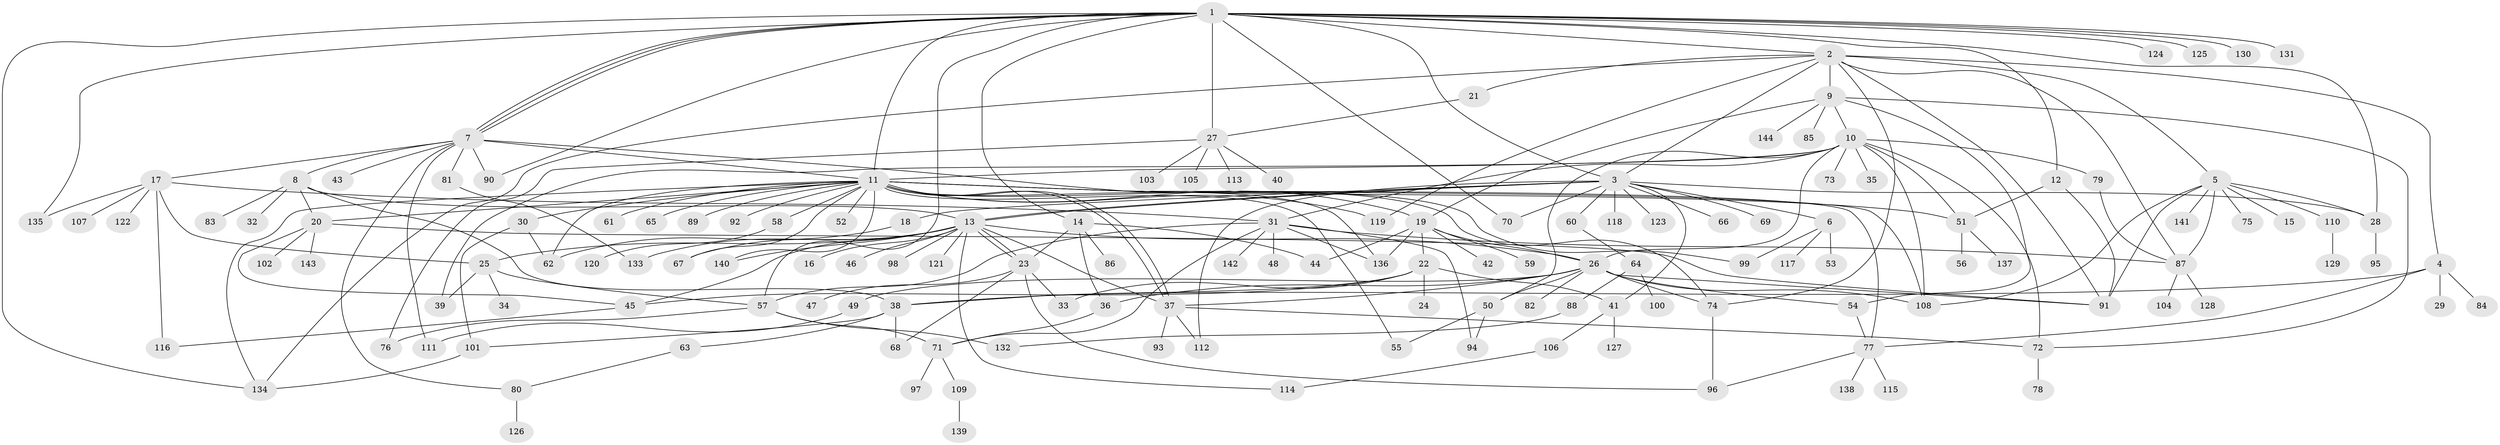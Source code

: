 // coarse degree distribution, {1: 0.7638888888888888, 3: 0.027777777777777776, 7: 0.013888888888888888, 2: 0.08333333333333333, 14: 0.013888888888888888, 8: 0.027777777777777776, 5: 0.013888888888888888, 19: 0.013888888888888888, 16: 0.013888888888888888, 9: 0.013888888888888888, 25: 0.013888888888888888}
// Generated by graph-tools (version 1.1) at 2025/51/03/04/25 21:51:25]
// undirected, 144 vertices, 225 edges
graph export_dot {
graph [start="1"]
  node [color=gray90,style=filled];
  1;
  2;
  3;
  4;
  5;
  6;
  7;
  8;
  9;
  10;
  11;
  12;
  13;
  14;
  15;
  16;
  17;
  18;
  19;
  20;
  21;
  22;
  23;
  24;
  25;
  26;
  27;
  28;
  29;
  30;
  31;
  32;
  33;
  34;
  35;
  36;
  37;
  38;
  39;
  40;
  41;
  42;
  43;
  44;
  45;
  46;
  47;
  48;
  49;
  50;
  51;
  52;
  53;
  54;
  55;
  56;
  57;
  58;
  59;
  60;
  61;
  62;
  63;
  64;
  65;
  66;
  67;
  68;
  69;
  70;
  71;
  72;
  73;
  74;
  75;
  76;
  77;
  78;
  79;
  80;
  81;
  82;
  83;
  84;
  85;
  86;
  87;
  88;
  89;
  90;
  91;
  92;
  93;
  94;
  95;
  96;
  97;
  98;
  99;
  100;
  101;
  102;
  103;
  104;
  105;
  106;
  107;
  108;
  109;
  110;
  111;
  112;
  113;
  114;
  115;
  116;
  117;
  118;
  119;
  120;
  121;
  122;
  123;
  124;
  125;
  126;
  127;
  128;
  129;
  130;
  131;
  132;
  133;
  134;
  135;
  136;
  137;
  138;
  139;
  140;
  141;
  142;
  143;
  144;
  1 -- 2;
  1 -- 3;
  1 -- 7;
  1 -- 7;
  1 -- 7;
  1 -- 11;
  1 -- 12;
  1 -- 14;
  1 -- 27;
  1 -- 28;
  1 -- 57;
  1 -- 70;
  1 -- 90;
  1 -- 124;
  1 -- 125;
  1 -- 130;
  1 -- 131;
  1 -- 134;
  1 -- 135;
  2 -- 3;
  2 -- 4;
  2 -- 5;
  2 -- 9;
  2 -- 21;
  2 -- 74;
  2 -- 87;
  2 -- 91;
  2 -- 119;
  2 -- 134;
  3 -- 6;
  3 -- 13;
  3 -- 13;
  3 -- 18;
  3 -- 28;
  3 -- 41;
  3 -- 60;
  3 -- 66;
  3 -- 69;
  3 -- 70;
  3 -- 112;
  3 -- 118;
  3 -- 123;
  4 -- 29;
  4 -- 38;
  4 -- 77;
  4 -- 84;
  5 -- 15;
  5 -- 28;
  5 -- 75;
  5 -- 87;
  5 -- 91;
  5 -- 108;
  5 -- 110;
  5 -- 141;
  6 -- 53;
  6 -- 99;
  6 -- 117;
  7 -- 8;
  7 -- 11;
  7 -- 17;
  7 -- 43;
  7 -- 80;
  7 -- 81;
  7 -- 90;
  7 -- 99;
  7 -- 111;
  8 -- 13;
  8 -- 20;
  8 -- 32;
  8 -- 38;
  8 -- 83;
  9 -- 10;
  9 -- 19;
  9 -- 54;
  9 -- 72;
  9 -- 85;
  9 -- 144;
  10 -- 11;
  10 -- 26;
  10 -- 31;
  10 -- 35;
  10 -- 39;
  10 -- 50;
  10 -- 51;
  10 -- 72;
  10 -- 73;
  10 -- 79;
  10 -- 108;
  11 -- 19;
  11 -- 20;
  11 -- 30;
  11 -- 37;
  11 -- 37;
  11 -- 51;
  11 -- 52;
  11 -- 55;
  11 -- 58;
  11 -- 61;
  11 -- 62;
  11 -- 65;
  11 -- 67;
  11 -- 74;
  11 -- 77;
  11 -- 89;
  11 -- 92;
  11 -- 108;
  11 -- 119;
  11 -- 134;
  11 -- 136;
  11 -- 140;
  12 -- 51;
  12 -- 91;
  13 -- 16;
  13 -- 23;
  13 -- 23;
  13 -- 25;
  13 -- 26;
  13 -- 37;
  13 -- 45;
  13 -- 46;
  13 -- 67;
  13 -- 98;
  13 -- 114;
  13 -- 121;
  13 -- 133;
  13 -- 140;
  14 -- 23;
  14 -- 36;
  14 -- 44;
  14 -- 86;
  17 -- 25;
  17 -- 31;
  17 -- 107;
  17 -- 116;
  17 -- 122;
  17 -- 135;
  18 -- 62;
  19 -- 22;
  19 -- 26;
  19 -- 42;
  19 -- 44;
  19 -- 59;
  19 -- 136;
  20 -- 45;
  20 -- 91;
  20 -- 102;
  20 -- 143;
  21 -- 27;
  22 -- 24;
  22 -- 33;
  22 -- 38;
  22 -- 41;
  22 -- 45;
  23 -- 33;
  23 -- 47;
  23 -- 68;
  23 -- 96;
  25 -- 34;
  25 -- 39;
  25 -- 57;
  26 -- 36;
  26 -- 37;
  26 -- 49;
  26 -- 50;
  26 -- 54;
  26 -- 74;
  26 -- 82;
  26 -- 91;
  26 -- 108;
  27 -- 40;
  27 -- 76;
  27 -- 103;
  27 -- 105;
  27 -- 113;
  28 -- 95;
  30 -- 62;
  30 -- 101;
  31 -- 48;
  31 -- 57;
  31 -- 71;
  31 -- 87;
  31 -- 94;
  31 -- 136;
  31 -- 142;
  36 -- 71;
  37 -- 72;
  37 -- 93;
  37 -- 112;
  38 -- 63;
  38 -- 68;
  38 -- 101;
  41 -- 106;
  41 -- 127;
  45 -- 116;
  49 -- 111;
  50 -- 55;
  50 -- 94;
  51 -- 56;
  51 -- 137;
  54 -- 77;
  57 -- 71;
  57 -- 76;
  57 -- 132;
  58 -- 120;
  60 -- 64;
  63 -- 80;
  64 -- 88;
  64 -- 100;
  71 -- 97;
  71 -- 109;
  72 -- 78;
  74 -- 96;
  77 -- 96;
  77 -- 115;
  77 -- 138;
  79 -- 87;
  80 -- 126;
  81 -- 133;
  87 -- 104;
  87 -- 128;
  88 -- 132;
  101 -- 134;
  106 -- 114;
  109 -- 139;
  110 -- 129;
}
